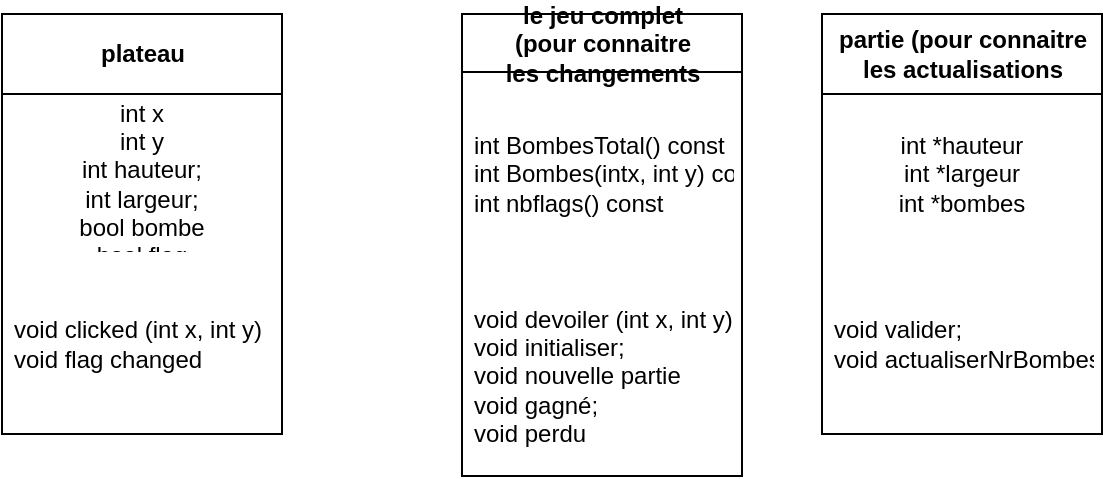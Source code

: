 <mxfile version="20.0.3" type="google"><diagram id="kGs6uYBMD6e6OdQieV-5" name="Page-1"><mxGraphModel grid="1" page="1" gridSize="10" guides="1" tooltips="1" connect="1" arrows="1" fold="1" pageScale="1" pageWidth="850" pageHeight="1100" math="0" shadow="0"><root><mxCell id="0"/><mxCell id="1" parent="0"/><mxCell id="p2Jhm9NS_uXbExWqpPy9-9" value="plateau" style="swimlane;fontStyle=1;align=center;verticalAlign=middle;childLayout=stackLayout;horizontal=1;startSize=40;horizontalStack=0;resizeParent=1;resizeParentMax=0;resizeLast=0;collapsible=0;marginBottom=0;html=1;" vertex="1" parent="1"><mxGeometry x="80" y="180" width="140" height="210" as="geometry"/></mxCell><mxCell id="p2Jhm9NS_uXbExWqpPy9-10" value="int x&lt;br&gt;int y&lt;br&gt;int hauteur;&lt;br&gt;int largeur;&lt;br&gt;bool bombe&lt;br&gt;bool flag" style="text;html=1;strokeColor=none;fillColor=none;align=center;verticalAlign=middle;spacingLeft=4;spacingRight=4;overflow=hidden;rotatable=0;points=[[0,0.5],[1,0.5]];portConstraint=eastwest;" vertex="1" parent="p2Jhm9NS_uXbExWqpPy9-9"><mxGeometry y="40" width="140" height="80" as="geometry"/></mxCell><mxCell id="p2Jhm9NS_uXbExWqpPy9-11" value="void clicked (int x, int y)&lt;br&gt;void flag changed" style="text;html=1;strokeColor=none;fillColor=none;align=left;verticalAlign=middle;spacingLeft=4;spacingRight=4;overflow=hidden;rotatable=0;points=[[0,0.5],[1,0.5]];portConstraint=eastwest;" vertex="1" parent="p2Jhm9NS_uXbExWqpPy9-9"><mxGeometry y="120" width="140" height="90" as="geometry"/></mxCell><mxCell id="p2Jhm9NS_uXbExWqpPy9-12" value="le jeu complet&lt;br&gt;(pour connaitre &lt;br&gt;les changements" style="swimlane;fontStyle=1;align=center;verticalAlign=middle;childLayout=stackLayout;horizontal=1;startSize=29;horizontalStack=0;resizeParent=1;resizeParentMax=0;resizeLast=0;collapsible=0;marginBottom=0;html=1;" vertex="1" parent="1"><mxGeometry x="310" y="180" width="140" height="231" as="geometry"/></mxCell><mxCell id="p2Jhm9NS_uXbExWqpPy9-15" value="int BombesTotal() const&lt;br&gt;int Bombes(intx, int y) const&lt;br&gt;int nbflags() const" style="text;html=1;strokeColor=none;fillColor=none;align=left;verticalAlign=middle;spacingLeft=4;spacingRight=4;overflow=hidden;rotatable=0;points=[[0,0.5],[1,0.5]];portConstraint=eastwest;" vertex="1" parent="p2Jhm9NS_uXbExWqpPy9-12"><mxGeometry y="29" width="140" height="101" as="geometry"/></mxCell><mxCell id="p2Jhm9NS_uXbExWqpPy9-16" value="void devoiler (int x, int y)&lt;br&gt;void initialiser;&lt;br&gt;void nouvelle partie&lt;br&gt;void gagné;&lt;br&gt;void perdu" style="text;html=1;strokeColor=none;fillColor=none;align=left;verticalAlign=middle;spacingLeft=4;spacingRight=4;overflow=hidden;rotatable=0;points=[[0,0.5],[1,0.5]];portConstraint=eastwest;" vertex="1" parent="p2Jhm9NS_uXbExWqpPy9-12"><mxGeometry y="130" width="140" height="101" as="geometry"/></mxCell><mxCell id="p2Jhm9NS_uXbExWqpPy9-17" value="partie (pour connaitre &lt;br&gt;les actualisations" style="swimlane;fontStyle=1;align=center;verticalAlign=middle;childLayout=stackLayout;horizontal=1;startSize=40;horizontalStack=0;resizeParent=1;resizeParentMax=0;resizeLast=0;collapsible=0;marginBottom=0;html=1;" vertex="1" parent="1"><mxGeometry x="490" y="180" width="140" height="210" as="geometry"/></mxCell><mxCell id="p2Jhm9NS_uXbExWqpPy9-18" value="int *hauteur&lt;br&gt;int *largeur&lt;br&gt;int *bombes" style="text;html=1;strokeColor=none;fillColor=none;align=center;verticalAlign=middle;spacingLeft=4;spacingRight=4;overflow=hidden;rotatable=0;points=[[0,0.5],[1,0.5]];portConstraint=eastwest;" vertex="1" parent="p2Jhm9NS_uXbExWqpPy9-17"><mxGeometry y="40" width="140" height="80" as="geometry"/></mxCell><mxCell id="p2Jhm9NS_uXbExWqpPy9-19" value="void valider;&lt;br&gt;void actualiserNrBombes" style="text;html=1;strokeColor=none;fillColor=none;align=left;verticalAlign=middle;spacingLeft=4;spacingRight=4;overflow=hidden;rotatable=0;points=[[0,0.5],[1,0.5]];portConstraint=eastwest;" vertex="1" parent="p2Jhm9NS_uXbExWqpPy9-17"><mxGeometry y="120" width="140" height="90" as="geometry"/></mxCell></root></mxGraphModel></diagram></mxfile>